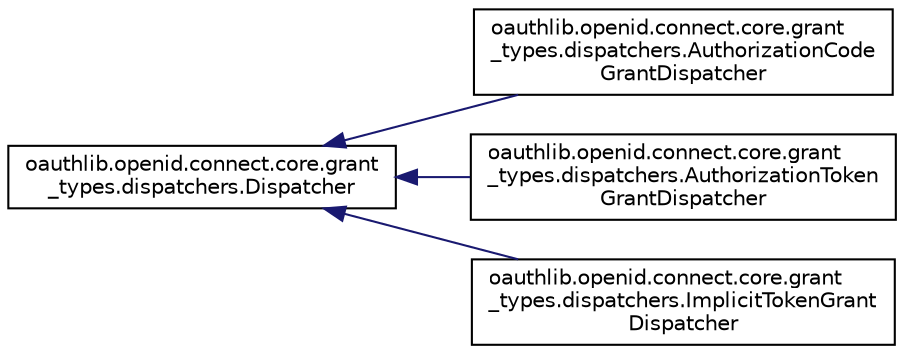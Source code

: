 digraph "Graphical Class Hierarchy"
{
 // LATEX_PDF_SIZE
  edge [fontname="Helvetica",fontsize="10",labelfontname="Helvetica",labelfontsize="10"];
  node [fontname="Helvetica",fontsize="10",shape=record];
  rankdir="LR";
  Node0 [label="oauthlib.openid.connect.core.grant\l_types.dispatchers.Dispatcher",height=0.2,width=0.4,color="black", fillcolor="white", style="filled",URL="$classoauthlib_1_1openid_1_1connect_1_1core_1_1grant__types_1_1dispatchers_1_1Dispatcher.html",tooltip=" "];
  Node0 -> Node1 [dir="back",color="midnightblue",fontsize="10",style="solid",fontname="Helvetica"];
  Node1 [label="oauthlib.openid.connect.core.grant\l_types.dispatchers.AuthorizationCode\lGrantDispatcher",height=0.2,width=0.4,color="black", fillcolor="white", style="filled",URL="$classoauthlib_1_1openid_1_1connect_1_1core_1_1grant__types_1_1dispatchers_1_1AuthorizationCodeGrantDispatcher.html",tooltip=" "];
  Node0 -> Node2 [dir="back",color="midnightblue",fontsize="10",style="solid",fontname="Helvetica"];
  Node2 [label="oauthlib.openid.connect.core.grant\l_types.dispatchers.AuthorizationToken\lGrantDispatcher",height=0.2,width=0.4,color="black", fillcolor="white", style="filled",URL="$classoauthlib_1_1openid_1_1connect_1_1core_1_1grant__types_1_1dispatchers_1_1AuthorizationTokenGrantDispatcher.html",tooltip=" "];
  Node0 -> Node3 [dir="back",color="midnightblue",fontsize="10",style="solid",fontname="Helvetica"];
  Node3 [label="oauthlib.openid.connect.core.grant\l_types.dispatchers.ImplicitTokenGrant\lDispatcher",height=0.2,width=0.4,color="black", fillcolor="white", style="filled",URL="$classoauthlib_1_1openid_1_1connect_1_1core_1_1grant__types_1_1dispatchers_1_1ImplicitTokenGrantDispatcher.html",tooltip=" "];
}
